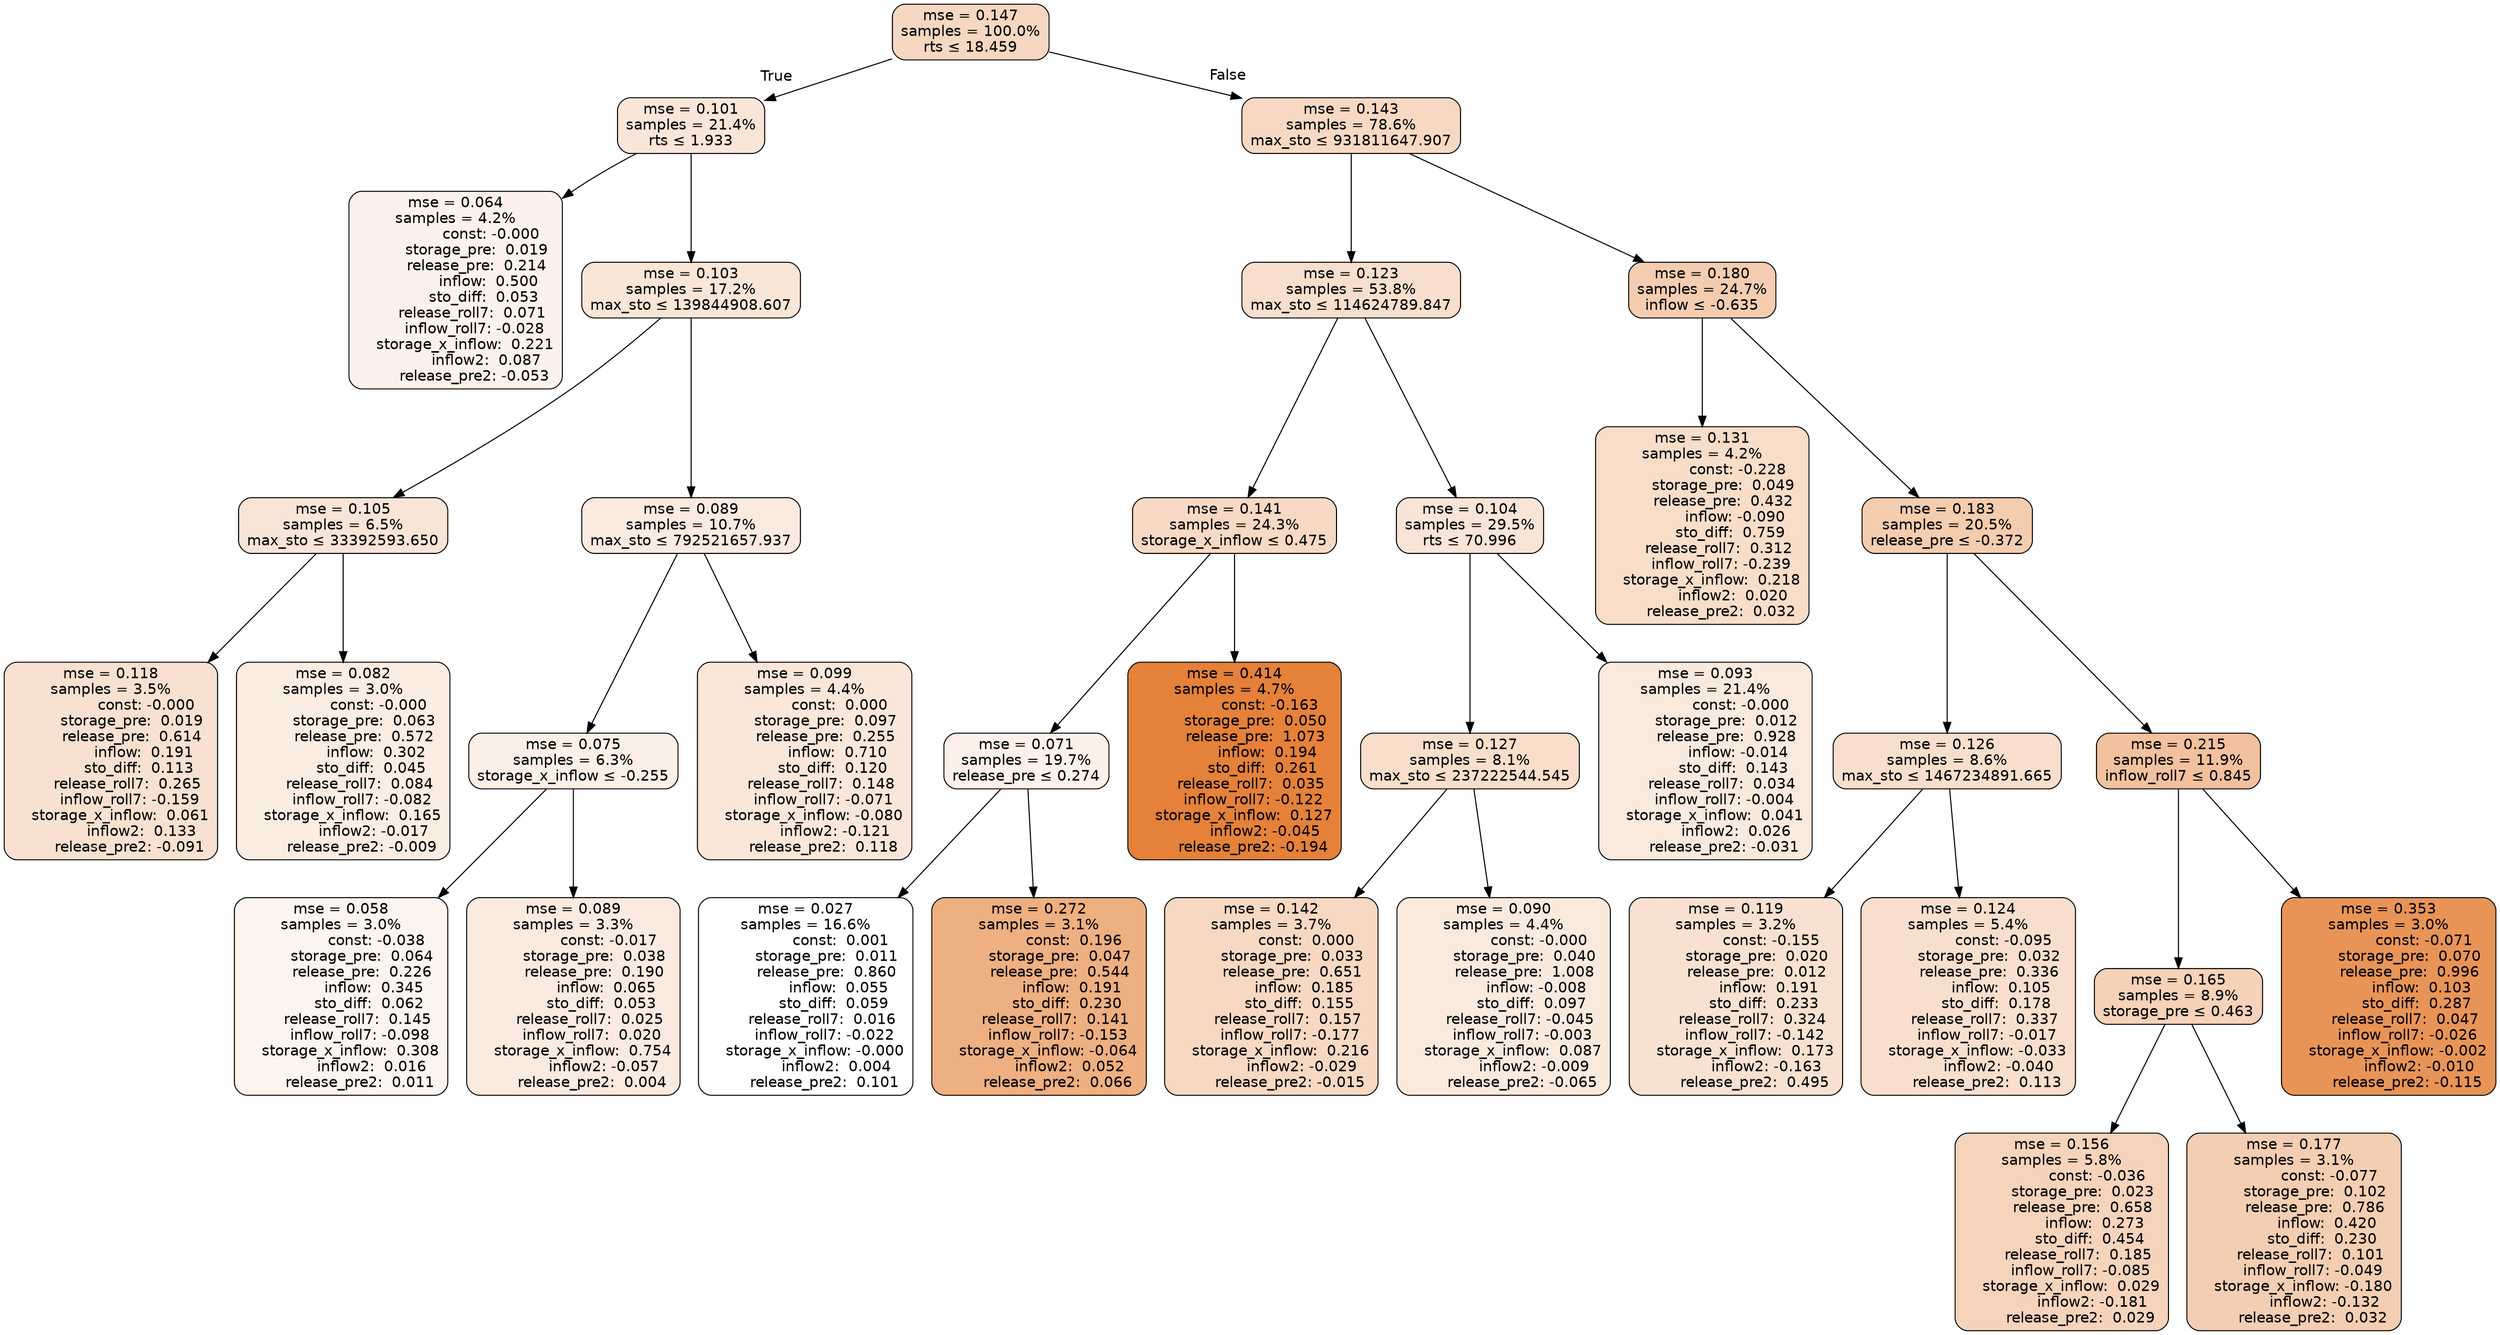 digraph tree {
bgcolor="transparent"
node [shape=rectangle, style="filled, rounded", color="black", fontname=helvetica] ;
edge [fontname=helvetica] ;
	"0" [label="mse = 0.147
samples = 100.0%
rts &le; 18.459", fillcolor="#f6d7c1"]
	"1" [label="mse = 0.101
samples = 21.4%
rts &le; 1.933", fillcolor="#fae6d9"]
	"2" [label="mse = 0.064
samples = 4.2%
               const: -0.000
         storage_pre:  0.019
         release_pre:  0.214
              inflow:  0.500
            sto_diff:  0.053
       release_roll7:  0.071
        inflow_roll7: -0.028
    storage_x_inflow:  0.221
             inflow2:  0.087
        release_pre2: -0.053", fillcolor="#fcf2eb"]
	"3" [label="mse = 0.103
samples = 17.2%
max_sto &le; 139844908.607", fillcolor="#f9e6d7"]
	"4" [label="mse = 0.105
samples = 6.5%
max_sto &le; 33392593.650", fillcolor="#f9e5d7"]
	"5" [label="mse = 0.118
samples = 3.5%
               const: -0.000
         storage_pre:  0.019
         release_pre:  0.614
              inflow:  0.191
            sto_diff:  0.113
       release_roll7:  0.265
        inflow_roll7: -0.159
    storage_x_inflow:  0.061
             inflow2:  0.133
        release_pre2: -0.091", fillcolor="#f8e1d0"]
	"6" [label="mse = 0.082
samples = 3.0%
               const: -0.000
         storage_pre:  0.063
         release_pre:  0.572
              inflow:  0.302
            sto_diff:  0.045
       release_roll7:  0.084
        inflow_roll7: -0.082
    storage_x_inflow:  0.165
             inflow2: -0.017
        release_pre2: -0.009", fillcolor="#fbede2"]
	"7" [label="mse = 0.089
samples = 10.7%
max_sto &le; 792521657.937", fillcolor="#faeadf"]
	"8" [label="mse = 0.075
samples = 6.3%
storage_x_inflow &le; -0.255", fillcolor="#fbefe6"]
	"9" [label="mse = 0.058
samples = 3.0%
               const: -0.038
         storage_pre:  0.064
         release_pre:  0.226
              inflow:  0.345
            sto_diff:  0.062
       release_roll7:  0.145
        inflow_roll7: -0.098
    storage_x_inflow:  0.308
             inflow2:  0.016
        release_pre2:  0.011", fillcolor="#fcf4ef"]
	"10" [label="mse = 0.089
samples = 3.3%
               const: -0.017
         storage_pre:  0.038
         release_pre:  0.190
              inflow:  0.065
            sto_diff:  0.053
       release_roll7:  0.025
        inflow_roll7:  0.020
    storage_x_inflow:  0.754
             inflow2: -0.057
        release_pre2:  0.004", fillcolor="#faeadf"]
	"11" [label="mse = 0.099
samples = 4.4%
               const:  0.000
         storage_pre:  0.097
         release_pre:  0.255
              inflow:  0.710
            sto_diff:  0.120
       release_roll7:  0.148
        inflow_roll7: -0.071
    storage_x_inflow: -0.080
             inflow2: -0.121
        release_pre2:  0.118", fillcolor="#fae7da"]
	"12" [label="mse = 0.143
samples = 78.6%
max_sto &le; 931811647.907", fillcolor="#f7d9c3"]
	"13" [label="mse = 0.123
samples = 53.8%
max_sto &le; 114624789.847", fillcolor="#f8dfcd"]
	"14" [label="mse = 0.141
samples = 24.3%
storage_x_inflow &le; 0.475", fillcolor="#f7d9c4"]
	"15" [label="mse = 0.071
samples = 19.7%
release_pre &le; 0.274", fillcolor="#fcf0e8"]
	"16" [label="mse = 0.027
samples = 16.6%
               const:  0.001
         storage_pre:  0.011
         release_pre:  0.860
              inflow:  0.055
            sto_diff:  0.059
       release_roll7:  0.016
        inflow_roll7: -0.022
    storage_x_inflow: -0.000
             inflow2:  0.004
        release_pre2:  0.101", fillcolor="#ffffff"]
	"17" [label="mse = 0.272
samples = 3.1%
               const:  0.196
         storage_pre:  0.047
         release_pre:  0.544
              inflow:  0.191
            sto_diff:  0.230
       release_roll7:  0.141
        inflow_roll7: -0.153
    storage_x_inflow: -0.064
             inflow2:  0.052
        release_pre2:  0.066", fillcolor="#eeaf81"]
	"18" [label="mse = 0.414
samples = 4.7%
               const: -0.163
         storage_pre:  0.050
         release_pre:  1.073
              inflow:  0.194
            sto_diff:  0.261
       release_roll7:  0.035
        inflow_roll7: -0.122
    storage_x_inflow:  0.127
             inflow2: -0.045
        release_pre2: -0.194", fillcolor="#e58139"]
	"19" [label="mse = 0.104
samples = 29.5%
rts &le; 70.996", fillcolor="#f9e5d7"]
	"20" [label="mse = 0.127
samples = 8.1%
max_sto &le; 237222544.545", fillcolor="#f8decb"]
	"21" [label="mse = 0.142
samples = 3.7%
               const:  0.000
         storage_pre:  0.033
         release_pre:  0.651
              inflow:  0.185
            sto_diff:  0.155
       release_roll7:  0.157
        inflow_roll7: -0.177
    storage_x_inflow:  0.216
             inflow2: -0.029
        release_pre2: -0.015", fillcolor="#f7d9c3"]
	"22" [label="mse = 0.090
samples = 4.4%
               const: -0.000
         storage_pre:  0.040
         release_pre:  1.008
              inflow: -0.008
            sto_diff:  0.097
       release_roll7: -0.045
        inflow_roll7: -0.003
    storage_x_inflow:  0.087
             inflow2: -0.009
        release_pre2: -0.065", fillcolor="#faeade"]
	"23" [label="mse = 0.093
samples = 21.4%
               const: -0.000
         storage_pre:  0.012
         release_pre:  0.928
              inflow: -0.014
            sto_diff:  0.143
       release_roll7:  0.034
        inflow_roll7: -0.004
    storage_x_inflow:  0.041
             inflow2:  0.026
        release_pre2: -0.031", fillcolor="#fae9dd"]
	"24" [label="mse = 0.180
samples = 24.7%
inflow &le; -0.635", fillcolor="#f4cdb0"]
	"25" [label="mse = 0.131
samples = 4.2%
               const: -0.228
         storage_pre:  0.049
         release_pre:  0.432
              inflow: -0.090
            sto_diff:  0.759
       release_roll7:  0.312
        inflow_roll7: -0.239
    storage_x_inflow:  0.218
             inflow2:  0.020
        release_pre2:  0.032", fillcolor="#f8ddc9"]
	"26" [label="mse = 0.183
samples = 20.5%
release_pre &le; -0.372", fillcolor="#f4ccae"]
	"27" [label="mse = 0.126
samples = 8.6%
max_sto &le; 1467234891.665", fillcolor="#f8decc"]
	"28" [label="mse = 0.119
samples = 3.2%
               const: -0.155
         storage_pre:  0.020
         release_pre:  0.012
              inflow:  0.191
            sto_diff:  0.233
       release_roll7:  0.324
        inflow_roll7: -0.142
    storage_x_inflow:  0.173
             inflow2: -0.163
        release_pre2:  0.495", fillcolor="#f8e1d0"]
	"29" [label="mse = 0.124
samples = 5.4%
               const: -0.095
         storage_pre:  0.032
         release_pre:  0.336
              inflow:  0.105
            sto_diff:  0.178
       release_roll7:  0.337
        inflow_roll7: -0.017
    storage_x_inflow: -0.033
             inflow2: -0.040
        release_pre2:  0.113", fillcolor="#f8dfcd"]
	"30" [label="mse = 0.215
samples = 11.9%
inflow_roll7 &le; 0.845", fillcolor="#f2c19e"]
	"31" [label="mse = 0.165
samples = 8.9%
storage_pre &le; 0.463", fillcolor="#f5d2b8"]
	"32" [label="mse = 0.156
samples = 5.8%
               const: -0.036
         storage_pre:  0.023
         release_pre:  0.658
              inflow:  0.273
            sto_diff:  0.454
       release_roll7:  0.185
        inflow_roll7: -0.085
    storage_x_inflow:  0.029
             inflow2: -0.181
        release_pre2:  0.029", fillcolor="#f6d4bc"]
	"33" [label="mse = 0.177
samples = 3.1%
               const: -0.077
         storage_pre:  0.102
         release_pre:  0.786
              inflow:  0.420
            sto_diff:  0.230
       release_roll7:  0.101
        inflow_roll7: -0.049
    storage_x_inflow: -0.180
             inflow2: -0.132
        release_pre2:  0.032", fillcolor="#f4ceb2"]
	"34" [label="mse = 0.353
samples = 3.0%
               const: -0.071
         storage_pre:  0.070
         release_pre:  0.996
              inflow:  0.103
            sto_diff:  0.287
       release_roll7:  0.047
        inflow_roll7: -0.026
    storage_x_inflow: -0.002
             inflow2: -0.010
        release_pre2: -0.115", fillcolor="#e99457"]

	"0" -> "1" [labeldistance=2.5, labelangle=45, headlabel="True"]
	"1" -> "2"
	"1" -> "3"
	"3" -> "4"
	"4" -> "5"
	"4" -> "6"
	"3" -> "7"
	"7" -> "8"
	"8" -> "9"
	"8" -> "10"
	"7" -> "11"
	"0" -> "12" [labeldistance=2.5, labelangle=-45, headlabel="False"]
	"12" -> "13"
	"13" -> "14"
	"14" -> "15"
	"15" -> "16"
	"15" -> "17"
	"14" -> "18"
	"13" -> "19"
	"19" -> "20"
	"20" -> "21"
	"20" -> "22"
	"19" -> "23"
	"12" -> "24"
	"24" -> "25"
	"24" -> "26"
	"26" -> "27"
	"27" -> "28"
	"27" -> "29"
	"26" -> "30"
	"30" -> "31"
	"31" -> "32"
	"31" -> "33"
	"30" -> "34"
}
